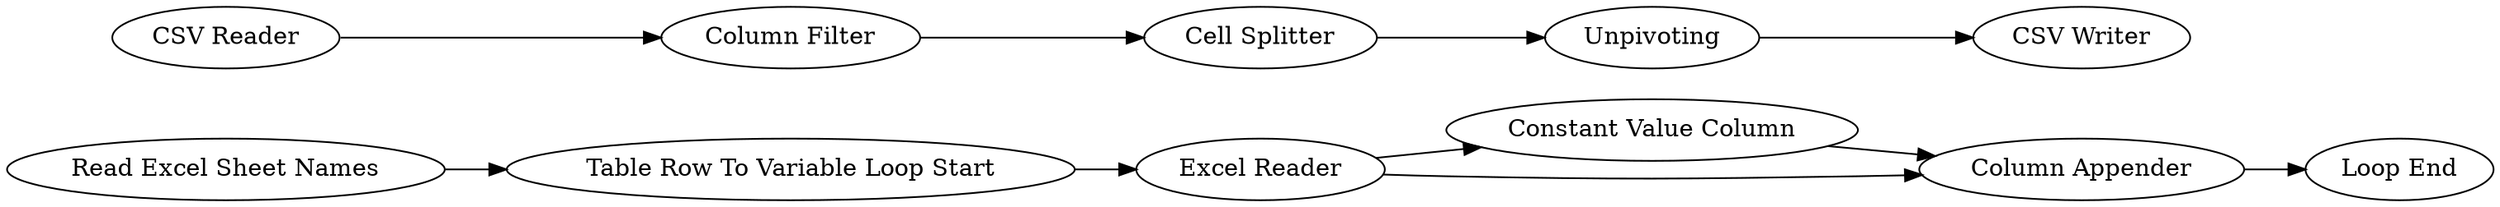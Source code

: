 digraph {
	"-5243430637783824070_4" [label="Loop End"]
	"-5243430637783824070_7" [label="CSV Reader"]
	"-5243430637783824070_6" [label="Constant Value Column"]
	"-5243430637783824070_8" [label="Cell Splitter"]
	"-5243430637783824070_10" [label="CSV Writer"]
	"-5243430637783824070_3" [label="Table Row To Variable Loop Start"]
	"-5243430637783824070_5" [label="Column Appender"]
	"-5243430637783824070_9" [label=Unpivoting]
	"-5243430637783824070_12" [label="Column Filter"]
	"-5243430637783824070_1" [label="Excel Reader"]
	"-5243430637783824070_2" [label="Read Excel Sheet Names"]
	"-5243430637783824070_6" -> "-5243430637783824070_5"
	"-5243430637783824070_9" -> "-5243430637783824070_10"
	"-5243430637783824070_3" -> "-5243430637783824070_1"
	"-5243430637783824070_2" -> "-5243430637783824070_3"
	"-5243430637783824070_12" -> "-5243430637783824070_8"
	"-5243430637783824070_8" -> "-5243430637783824070_9"
	"-5243430637783824070_1" -> "-5243430637783824070_5"
	"-5243430637783824070_7" -> "-5243430637783824070_12"
	"-5243430637783824070_5" -> "-5243430637783824070_4"
	"-5243430637783824070_1" -> "-5243430637783824070_6"
	rankdir=LR
}
